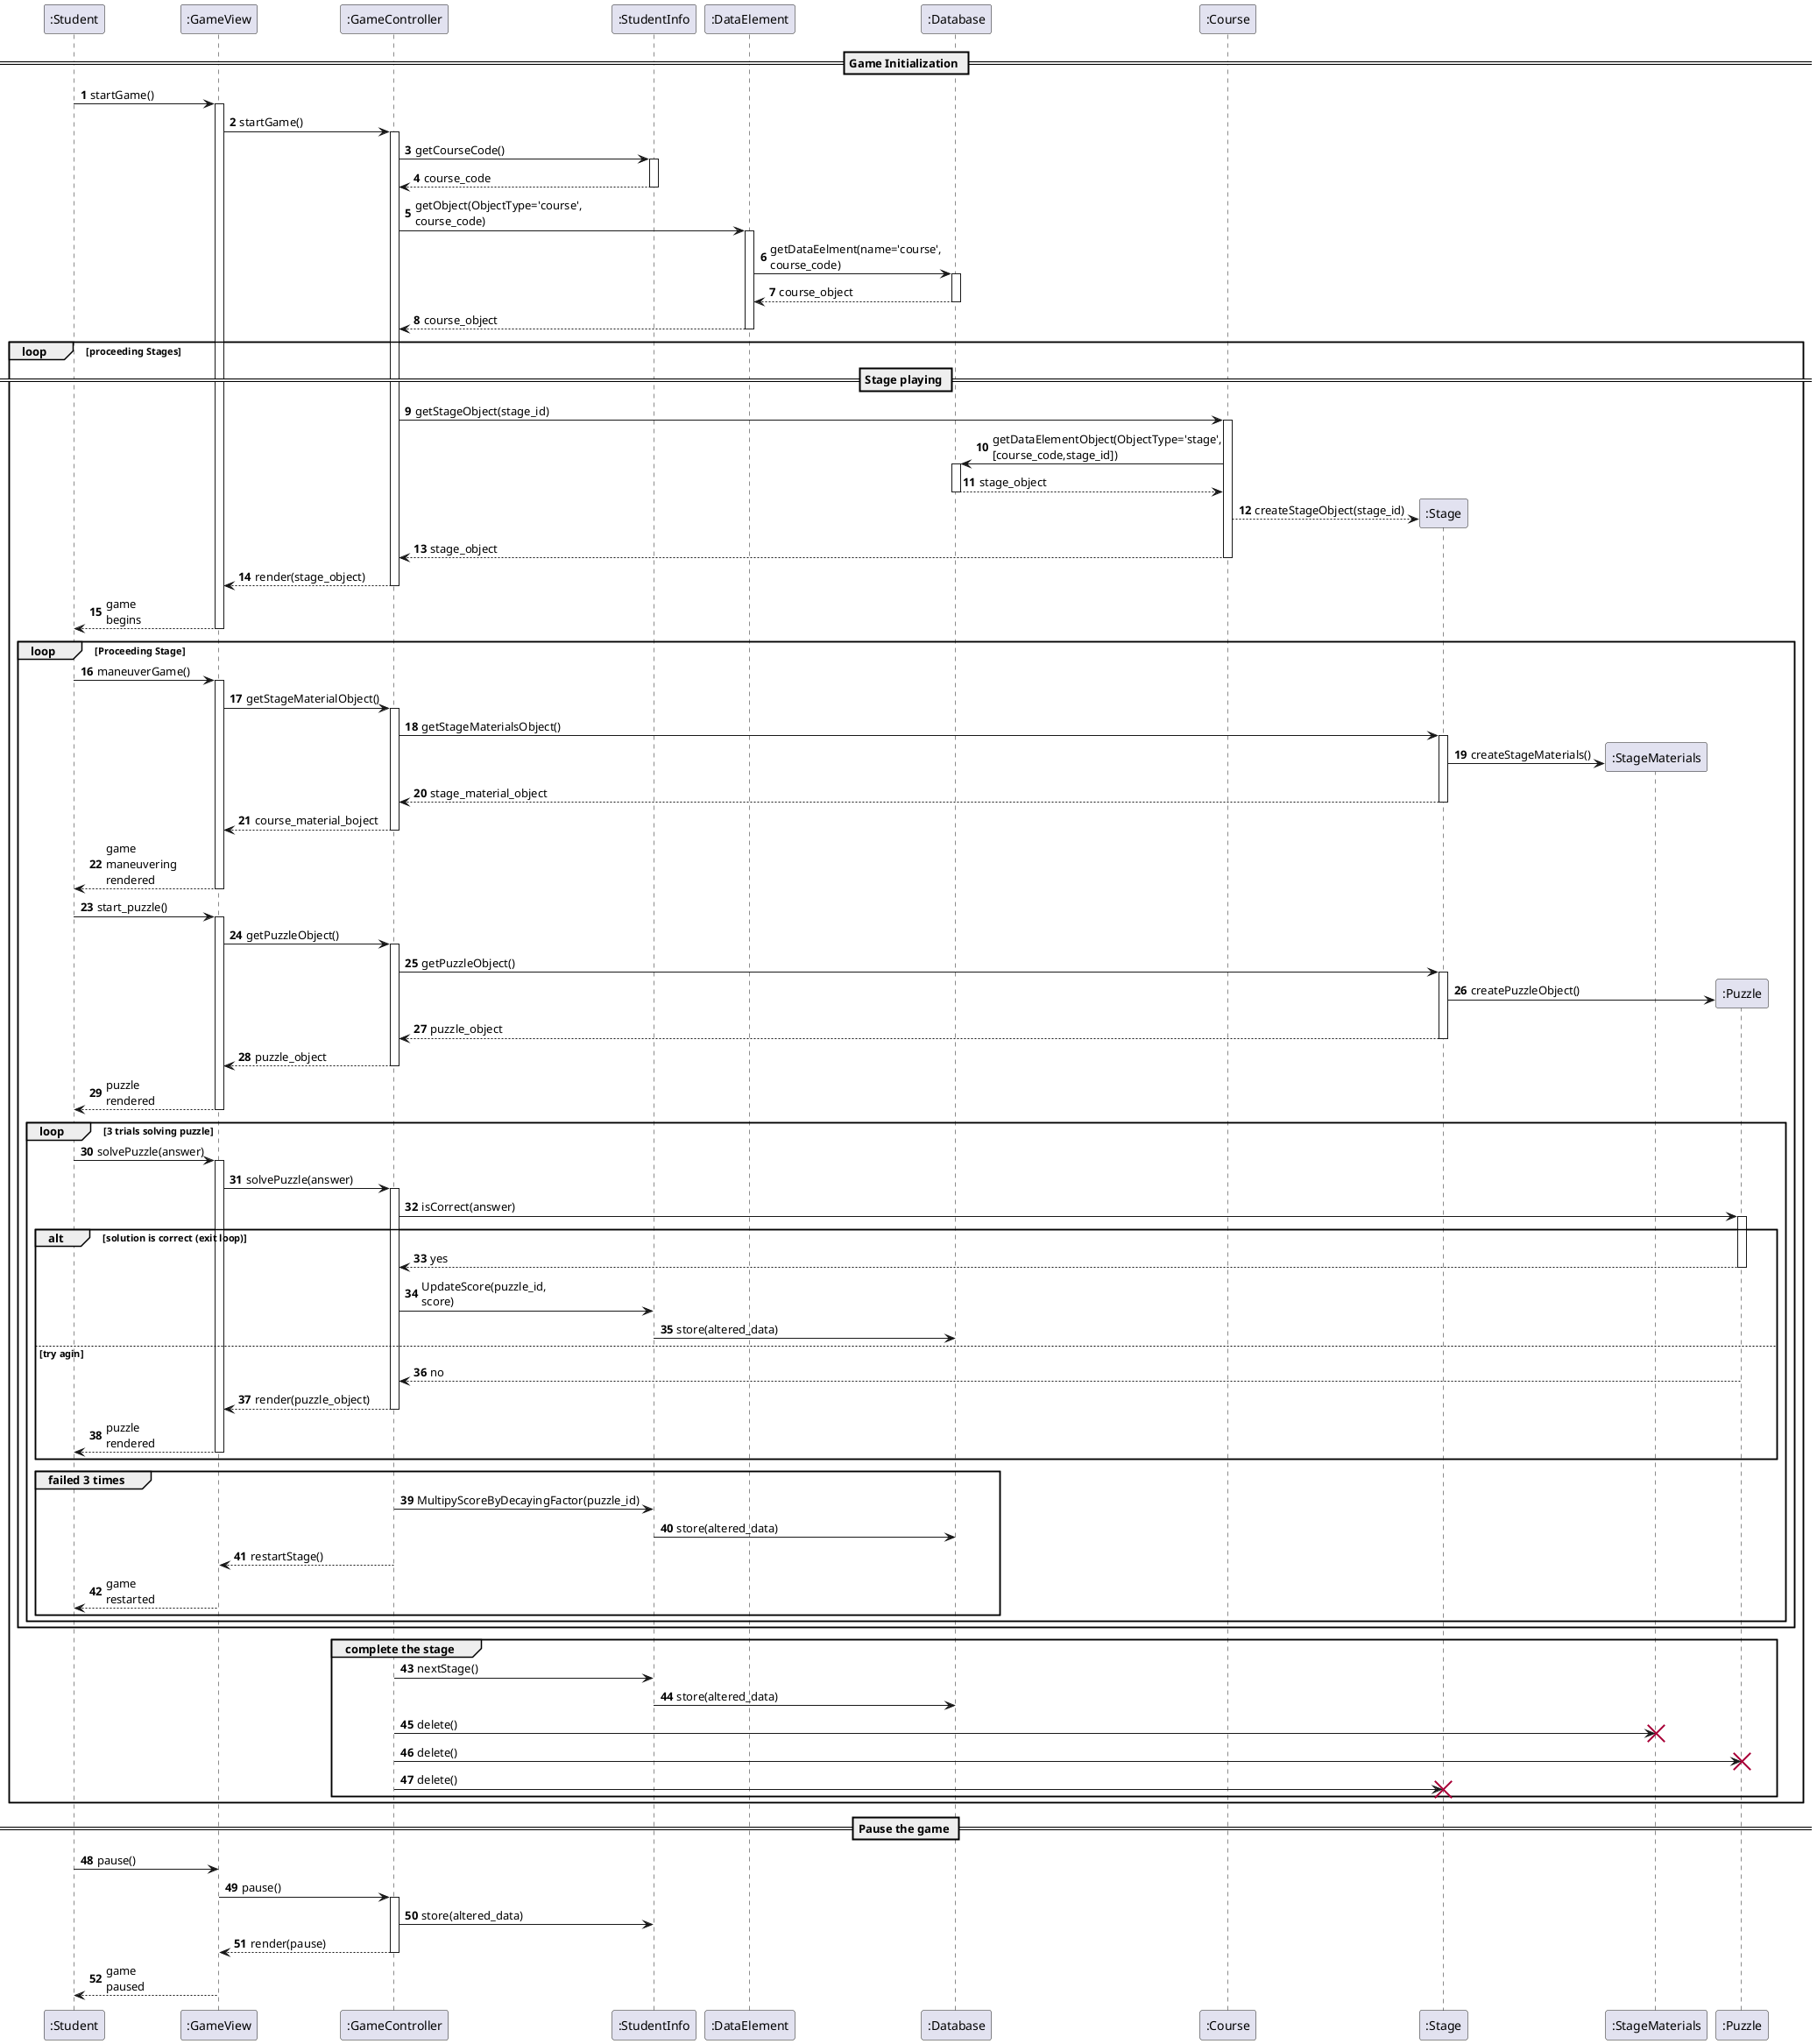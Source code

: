 @startuml
skinparam maxMessageSize 30
autonumber

' ###### initilaization of the model ########
== Game Initialization ==

":Student"  ->  ":GameView" ++: startGame()
":GameView" -> ":GameController"++: startGame()


":GameController" -> ":StudentInfo"++: getCourseCode()
":StudentInfo" --> ":GameController"--: course_code


":GameController" -> ":DataElement"++: getObject(ObjectType='course', course_code)
":DataElement" -> ":Database"++: getDataEelment(name='course', course_code)
":Database" --> ":DataElement"--: course_object
":DataElement" --> ":GameController"--: course_object

'######## Stage Playing ##############
loop proceeding Stages
== Stage playing ==

":GameController" -> ":Course"++: getStageObject(stage_id)
":Course" -> ":Database"++: getDataElementObject(ObjectType='stage', [course_code,stage_id])
":Database" --> ":Course"--: stage_object

' ##### creating new object (**) means create new #######
":Course" --> ":Stage" **: createStageObject(stage_id)

":Course" --> ":GameController"--: stage_object

":GameController" --> ":GameView"--: render(stage_object)

":GameView" --> ":Student"--: game begins


' ##### playing a stage #######


loop Proceeding Stage
'       ####### Course materials ######
":Student" -> ":GameView" ++: maneuverGame()
":GameView" -> ":GameController" ++: getStageMaterialObject()
":GameController" -> ":Stage" ++:getStageMaterialsObject()
":Stage" -> ":StageMaterials" **: createStageMaterials() 
":Stage" --> ":GameController"--: stage_material_object
":GameController" --> ":GameView"--: course_material_boject
":GameView" --> ":Student"--: game maneuvering rendered


'       ###### puzzle #######
":Student" -> ":GameView" ++: start_puzzle()
":GameView" -> ":GameController" ++: getPuzzleObject()
":GameController" -> ":Stage"++: getPuzzleObject()
":Stage" -> ":Puzzle" ** :createPuzzleObject()
":Stage" --> ":GameController"--: puzzle_object
":GameController" --> ":GameView"--: puzzle_object
":GameView" --> ":Student"--: puzzle rendered

'             ###### solving puzzle ########
loop 3 trials solving puzzle
":Student" -> ":GameView" ++: solvePuzzle(answer)
":GameView" -> ":GameController" ++: solvePuzzle(answer)
":GameController" -> ":Puzzle" ++: isCorrect(answer)
alt solution is correct (exit loop)
    ":Puzzle" --> ":GameController" --: yes
    ":GameController" -> ":StudentInfo":UpdateScore(puzzle_id, score)
    ":StudentInfo" -> ":Database" :store(altered_data)
else try agin 
    ":Puzzle" --> ":GameController" --: no
    ":GameController" --> ":GameView" --: render(puzzle_object)
    ":GameView" --> ":Student"--: puzzle rendered
    
end

'       ###### Failed 3 times in puzzle #####
group failed 3 times
   ":GameController" -> ":StudentInfo":MultipyScoreByDecayingFactor(puzzle_id)
   ":StudentInfo" -> ":Database" :store(altered_data)
   ":GameController" --> ":GameView" :restartStage()
   ":GameView" --> ":Student": game restarted
end
end
end


' ###### Finish All course materials 
group complete the stage
    ":GameController" -> ":StudentInfo":nextStage()
    ":StudentInfo" -> ":Database" :store(altered_data)
    ' ######### deleteing objects ######
    ":GameController" -> ":StageMaterials" !!: delete()
    ":GameController" -> ":Puzzle" !!: delete()
    ":GameController" -> ":Stage" !!: delete()

end
end


' ###### pause the game #######
== Pause the game ==
":Student" -> ":GameView" : pause()
":GameView" -> ":GameController"++: pause()
":GameController" -> ":StudentInfo": store(altered_data)
":GameController" --> ":GameView" -- : render(pause)
":GameView" --> ":Student": game paused
@enduml

